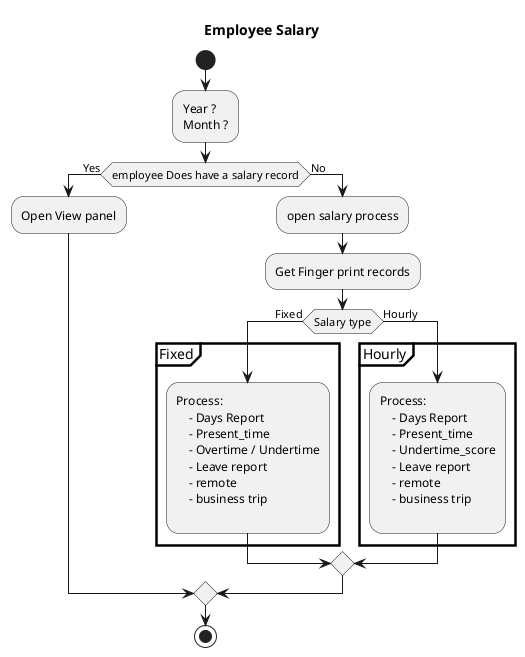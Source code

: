 @startuml
<style>
  partition {
    LineColor Black
    LineThickness 2.5
  }
</style>

start
title Employee Salary

:Year ?
Month ?;

if (employee Does have a salary record) then (Yes)
    :Open View panel;
else (No)
    :open salary process;
    :Get Finger print records;
    if (Salary type) then (Fixed)
        partition Fixed {
            :Process:
                - Days Report
                - Present_time
                - Overtime / Undertime
                - Leave report
                - remote
                - business trip
            ;
        }
    else (Hourly)
        partition Hourly {
            :Process:
                - Days Report
                - Present_time
                - Undertime_score
                - Leave report
                - remote
                - business trip
            ;
        }
    endif
endif
stop





@enduml

:Submit a Form;
: OLD_Version >> session -> cancelled = True
 NEW_Version >> session status -> cancelled;
partition Sub Party {
    repeat :Sub Party Process;
        label A
        if (Record has Entry Requirement) then (Yes)
            :wait for a teacher To accept;
            partition Sub Request {
                :Submit a Sub Form;
                if (Accepted) then (Yes)
                    :Form status = Accepted;
                    split
                      :Current session
                      status -> deleted;
                    split again
                        :New session
                        is-sub = True
                        session status = Accepted;
                    end split
                else (No)
                endif
            }
        else (No)
            stop
        endif
    repeat while (sub request rejected?) is (Yes) -[#blue]->
}
stop

@enduml
